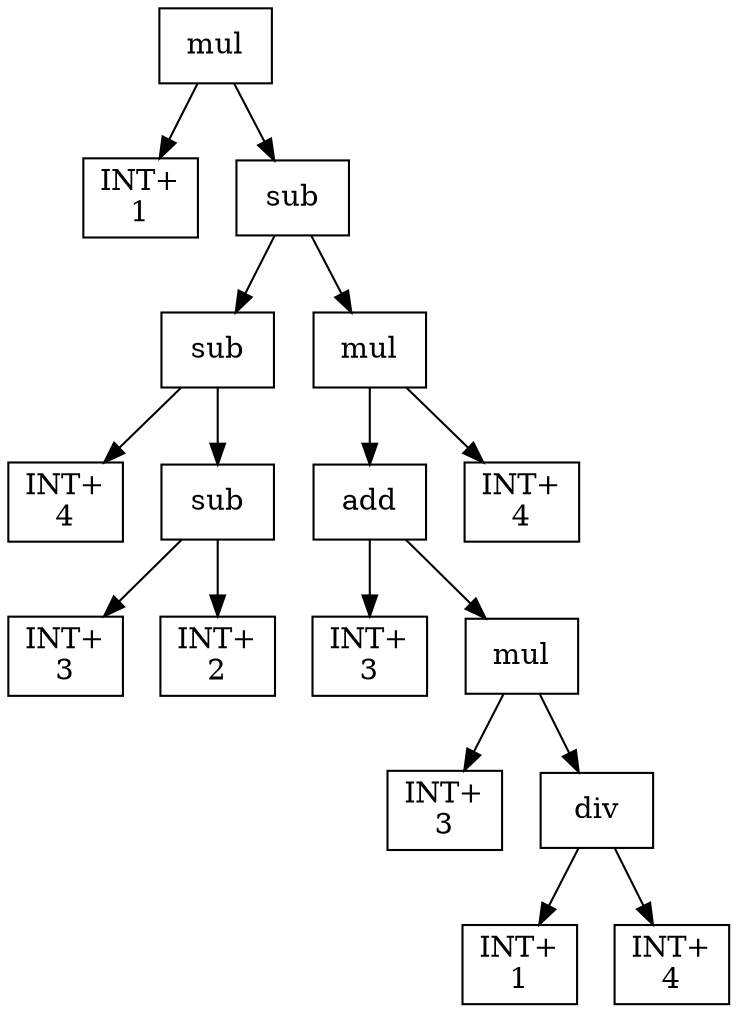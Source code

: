 digraph expr {
  node [shape=box];
  n1 [label="mul"];
  n2 [label="INT+\n1"];
  n3 [label="sub"];
  n4 [label="sub"];
  n5 [label="INT+\n4"];
  n6 [label="sub"];
  n7 [label="INT+\n3"];
  n8 [label="INT+\n2"];
  n6 -> n7;
  n6 -> n8;
  n4 -> n5;
  n4 -> n6;
  n9 [label="mul"];
  n10 [label="add"];
  n11 [label="INT+\n3"];
  n12 [label="mul"];
  n13 [label="INT+\n3"];
  n14 [label="div"];
  n15 [label="INT+\n1"];
  n16 [label="INT+\n4"];
  n14 -> n15;
  n14 -> n16;
  n12 -> n13;
  n12 -> n14;
  n10 -> n11;
  n10 -> n12;
  n17 [label="INT+\n4"];
  n9 -> n10;
  n9 -> n17;
  n3 -> n4;
  n3 -> n9;
  n1 -> n2;
  n1 -> n3;
}
